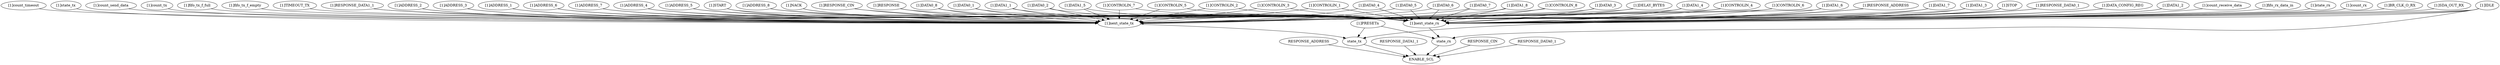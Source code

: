 strict digraph "" {
	RESPONSE_ADDRESS	 [complexity=17,
		importance=0.0167772271904,
		rank=0.000986895717085];
	ENABLE_SCL	 [complexity=0,
		importance=0.00953565114117,
		rank=0.0];
	RESPONSE_ADDRESS -> ENABLE_SCL;
	"[1]RESPONSE"	 [complexity=27,
		importance=1.931381988,
		rank=0.0715326662221];
	"[1]next_state_rx"	 [complexity=19,
		importance=0.199798928923,
		rank=0.0105157331012];
	"[1]RESPONSE" -> "[1]next_state_rx";
	"[1]next_state_tx"	 [complexity=19,
		importance=0.160059175228,
		rank=0.00842416711727];
	"[1]RESPONSE" -> "[1]next_state_tx";
	"[1]DATA0_8"	 [complexity=23,
		importance=0.327359926506,
		rank=0.0142330402829];
	"[1]DATA0_8" -> "[1]next_state_rx";
	"[1]DATA0_8" -> "[1]next_state_tx";
	state_rx	 [complexity=17,
		importance=0.0782826253726,
		rank=0.00460486031603];
	"[1]next_state_rx" -> state_rx;
	"[1]DATA0_1"	 [complexity=25,
		importance=0.487419101734,
		rank=0.0194967640694];
	"[1]DATA0_1" -> "[1]next_state_rx";
	"[1]DATA0_1" -> "[1]next_state_tx";
	"[1]DATA1_1"	 [complexity=25,
		importance=0.487419101734,
		rank=0.0194967640694];
	"[1]DATA1_1" -> "[1]next_state_rx";
	"[1]DATA1_1" -> "[1]next_state_tx";
	"[1]DATA0_2"	 [complexity=23,
		importance=0.327359926506,
		rank=0.0142330402829];
	"[1]DATA0_2" -> "[1]next_state_rx";
	"[1]DATA0_2" -> "[1]next_state_tx";
	"[1]count_timeout"	 [complexity=26,
		importance=0.177440301427,
		rank=0.00682462697795];
	"[1]count_timeout" -> "[1]next_state_tx";
	"[1]DATA1_5"	 [complexity=23,
		importance=0.327359926506,
		rank=0.0142330402829];
	"[1]DATA1_5" -> "[1]next_state_rx";
	"[1]DATA1_5" -> "[1]next_state_tx";
	RESPONSE_DATA1_1	 [complexity=17,
		importance=0.0167772271904,
		rank=0.000986895717085];
	RESPONSE_DATA1_1 -> ENABLE_SCL;
	"[1]IDLE"	 [complexity=27,
		importance=0.647478276962,
		rank=0.0239806769245];
	"[1]IDLE" -> "[1]next_state_rx";
	"[1]IDLE" -> state_rx;
	"[1]IDLE" -> "[1]next_state_tx";
	state_tx	 [complexity=17,
		importance=0.0651783136587,
		rank=0.00383401845051];
	"[1]IDLE" -> state_tx;
	"[1]CONTROLIN_7"	 [complexity=23,
		importance=0.327359926506,
		rank=0.0142330402829];
	"[1]CONTROLIN_7" -> "[1]next_state_rx";
	"[1]CONTROLIN_7" -> "[1]next_state_tx";
	RESPONSE_CIN	 [complexity=17,
		importance=0.0167772271904,
		rank=0.000986895717085];
	RESPONSE_CIN -> ENABLE_SCL;
	"[1]CONTROLIN_5"	 [complexity=23,
		importance=0.327359926506,
		rank=0.0142330402829];
	"[1]CONTROLIN_5" -> "[1]next_state_rx";
	"[1]CONTROLIN_5" -> "[1]next_state_tx";
	"[1]CONTROLIN_2"	 [complexity=23,
		importance=0.327359926506,
		rank=0.0142330402829];
	"[1]CONTROLIN_2" -> "[1]next_state_rx";
	"[1]CONTROLIN_2" -> "[1]next_state_tx";
	"[1]CONTROLIN_3"	 [complexity=23,
		importance=0.327359926506,
		rank=0.0142330402829];
	"[1]CONTROLIN_3" -> "[1]next_state_rx";
	"[1]CONTROLIN_3" -> "[1]next_state_tx";
	"[1]state_rx"	 [complexity=22,
		importance=18.2504495062,
		rank=0.829565886646];
	"[1]state_rx" -> "[1]next_state_rx";
	"[1]CONTROLIN_1"	 [complexity=25,
		importance=0.487419101734,
		rank=0.0194967640694];
	"[1]CONTROLIN_1" -> "[1]next_state_rx";
	"[1]CONTROLIN_1" -> "[1]next_state_tx";
	"[1]DATA0_4"	 [complexity=23,
		importance=0.327359926506,
		rank=0.0142330402829];
	"[1]DATA0_4" -> "[1]next_state_rx";
	"[1]DATA0_4" -> "[1]next_state_tx";
	"[1]DATA0_5"	 [complexity=23,
		importance=0.327359926506,
		rank=0.0142330402829];
	"[1]DATA0_5" -> "[1]next_state_rx";
	"[1]DATA0_5" -> "[1]next_state_tx";
	"[1]DATA0_6"	 [complexity=23,
		importance=0.327359926506,
		rank=0.0142330402829];
	"[1]DATA0_6" -> "[1]next_state_rx";
	"[1]DATA0_6" -> "[1]next_state_tx";
	"[1]DATA0_7"	 [complexity=23,
		importance=0.327359926506,
		rank=0.0142330402829];
	"[1]DATA0_7" -> "[1]next_state_rx";
	"[1]DATA0_7" -> "[1]next_state_tx";
	"[1]DATA1_8"	 [complexity=23,
		importance=0.327359926506,
		rank=0.0142330402829];
	"[1]DATA1_8" -> "[1]next_state_rx";
	"[1]DATA1_8" -> "[1]next_state_tx";
	"[1]CONTROLIN_8"	 [complexity=23,
		importance=0.327359926506,
		rank=0.0142330402829];
	"[1]CONTROLIN_8" -> "[1]next_state_rx";
	"[1]CONTROLIN_8" -> "[1]next_state_tx";
	"[1]DATA0_3"	 [complexity=23,
		importance=0.327359926506,
		rank=0.0142330402829];
	"[1]DATA0_3" -> "[1]next_state_rx";
	"[1]DATA0_3" -> "[1]next_state_tx";
	"[1]state_tx"	 [complexity=22,
		importance=15.2612643092,
		rank=0.693693832236];
	"[1]state_tx" -> "[1]next_state_tx";
	"[1]count_send_data"	 [complexity=99,
		importance=14.4272862125,
		rank=0.145730163762];
	"[1]count_send_data" -> "[1]next_state_tx";
	"[1]PRESETn"	 [complexity=18,
		importance=11.087554898,
		rank=0.615975272113];
	"[1]PRESETn" -> state_rx;
	"[1]PRESETn" -> state_tx;
	"[1]count_tx"	 [complexity=27,
		importance=3.21089994715,
		rank=0.118922220265];
	"[1]count_tx" -> "[1]next_state_tx";
	"[1]count_rx"	 [complexity=23,
		importance=2.00923976023,
		rank=0.0873582504446];
	"[1]count_rx" -> "[1]next_state_rx";
	"[1]BR_CLK_O_RX"	 [complexity=23,
		importance=0.212002576696,
		rank=0.00921750333459];
	"[1]BR_CLK_O_RX" -> "[1]next_state_rx";
	"[1]DELAY_BYTES"	 [complexity=29,
		importance=0.80753745219,
		rank=0.027846119041];
	"[1]DELAY_BYTES" -> "[1]next_state_rx";
	"[1]DELAY_BYTES" -> "[1]next_state_tx";
	"[1]DATA1_4"	 [complexity=23,
		importance=0.327359926506,
		rank=0.0142330402829];
	"[1]DATA1_4" -> "[1]next_state_rx";
	"[1]DATA1_4" -> "[1]next_state_tx";
	"[1]SDA_OUT_RX"	 [complexity=23,
		importance=0.211981056589,
		rank=0.00921656767779];
	"[1]SDA_OUT_RX" -> "[1]next_state_rx";
	"[1]CONTROLIN_4"	 [complexity=23,
		importance=0.327359926506,
		rank=0.0142330402829];
	"[1]CONTROLIN_4" -> "[1]next_state_rx";
	"[1]CONTROLIN_4" -> "[1]next_state_tx";
	"[1]fifo_tx_f_full"	 [complexity=34,
		importance=1.12765580265,
		rank=0.0331663471367];
	"[1]fifo_tx_f_full" -> "[1]next_state_tx";
	"[1]CONTROLIN_6"	 [complexity=23,
		importance=0.327359926506,
		rank=0.0142330402829];
	"[1]CONTROLIN_6" -> "[1]next_state_rx";
	"[1]CONTROLIN_6" -> "[1]next_state_tx";
	"[1]DATA1_6"	 [complexity=23,
		importance=0.327359926506,
		rank=0.0142330402829];
	"[1]DATA1_6" -> "[1]next_state_rx";
	"[1]DATA1_6" -> "[1]next_state_tx";
	"[1]RESPONSE_ADDRESS"	 [complexity=23,
		importance=0.327359926506,
		rank=0.0142330402829];
	"[1]RESPONSE_ADDRESS" -> "[1]next_state_rx";
	"[1]RESPONSE_ADDRESS" -> "[1]next_state_tx";
	"[1]DATA1_7"	 [complexity=23,
		importance=0.327359926506,
		rank=0.0142330402829];
	"[1]DATA1_7" -> "[1]next_state_rx";
	"[1]DATA1_7" -> "[1]next_state_tx";
	state_rx -> ENABLE_SCL;
	"[1]next_state_tx" -> state_tx;
	"[1]count_receive_data"	 [complexity=97,
		importance=17.2122267451,
		rank=0.177445636547];
	"[1]count_receive_data" -> "[1]next_state_rx";
	"[1]DATA1_3"	 [complexity=23,
		importance=0.327359926506,
		rank=0.0142330402829];
	"[1]DATA1_3" -> "[1]next_state_rx";
	"[1]DATA1_3" -> "[1]next_state_tx";
	"[1]fifo_tx_f_empty"	 [complexity=34,
		importance=0.967596627419,
		rank=0.0284587243358];
	"[1]fifo_tx_f_empty" -> "[1]next_state_tx";
	"[1]TIMEOUT_TX"	 [complexity=26,
		importance=0.167300751277,
		rank=0.0064346442799];
	"[1]TIMEOUT_TX" -> "[1]next_state_tx";
	"[1]STOP"	 [complexity=23,
		importance=0.327359926506,
		rank=0.0142330402829];
	"[1]STOP" -> "[1]next_state_rx";
	"[1]STOP" -> "[1]next_state_tx";
	RESPONSE_DATA0_1	 [complexity=17,
		importance=0.0167772271904,
		rank=0.000986895717085];
	RESPONSE_DATA0_1 -> ENABLE_SCL;
	"[1]fifo_rx_data_in"	 [complexity=21,
		importance=0.833538085485,
		rank=0.039692289785];
	"[1]fifo_rx_data_in" -> "[1]next_state_rx";
	"[1]RESPONSE_DATA0_1"	 [complexity=23,
		importance=0.327359926506,
		rank=0.0142330402829];
	"[1]RESPONSE_DATA0_1" -> "[1]next_state_rx";
	"[1]RESPONSE_DATA0_1" -> "[1]next_state_tx";
	"[1]DATA_CONFIG_REG"	 [complexity=114,
		importance=16.3332774493,
		rank=0.143274363591];
	"[1]DATA_CONFIG_REG" -> "[1]next_state_rx";
	"[1]DATA_CONFIG_REG" -> "[1]next_state_tx";
	"[1]DATA1_2"	 [complexity=23,
		importance=0.327359926506,
		rank=0.0142330402829];
	"[1]DATA1_2" -> "[1]next_state_rx";
	"[1]DATA1_2" -> "[1]next_state_tx";
	"[1]RESPONSE_DATA1_1"	 [complexity=23,
		importance=0.327359926506,
		rank=0.0142330402829];
	"[1]RESPONSE_DATA1_1" -> "[1]next_state_rx";
	"[1]RESPONSE_DATA1_1" -> "[1]next_state_tx";
	"[1]ADDRESS_2"	 [complexity=23,
		importance=0.327359926506,
		rank=0.0142330402829];
	"[1]ADDRESS_2" -> "[1]next_state_rx";
	"[1]ADDRESS_2" -> "[1]next_state_tx";
	"[1]ADDRESS_3"	 [complexity=23,
		importance=0.327359926506,
		rank=0.0142330402829];
	"[1]ADDRESS_3" -> "[1]next_state_rx";
	"[1]ADDRESS_3" -> "[1]next_state_tx";
	"[1]ADDRESS_1"	 [complexity=25,
		importance=0.487419101734,
		rank=0.0194967640694];
	"[1]ADDRESS_1" -> "[1]next_state_rx";
	"[1]ADDRESS_1" -> "[1]next_state_tx";
	"[1]ADDRESS_6"	 [complexity=23,
		importance=0.327359926506,
		rank=0.0142330402829];
	"[1]ADDRESS_6" -> "[1]next_state_rx";
	"[1]ADDRESS_6" -> "[1]next_state_tx";
	"[1]ADDRESS_7"	 [complexity=23,
		importance=0.327359926506,
		rank=0.0142330402829];
	"[1]ADDRESS_7" -> "[1]next_state_rx";
	"[1]ADDRESS_7" -> "[1]next_state_tx";
	"[1]ADDRESS_4"	 [complexity=23,
		importance=0.327359926506,
		rank=0.0142330402829];
	"[1]ADDRESS_4" -> "[1]next_state_rx";
	"[1]ADDRESS_4" -> "[1]next_state_tx";
	"[1]ADDRESS_5"	 [complexity=23,
		importance=0.327359926506,
		rank=0.0142330402829];
	"[1]ADDRESS_5" -> "[1]next_state_rx";
	"[1]ADDRESS_5" -> "[1]next_state_tx";
	"[1]START"	 [complexity=23,
		importance=0.327359926506,
		rank=0.0142330402829];
	"[1]START" -> "[1]next_state_rx";
	"[1]START" -> "[1]next_state_tx";
	"[1]ADDRESS_8"	 [complexity=23,
		importance=0.327359926506,
		rank=0.0142330402829];
	"[1]ADDRESS_8" -> "[1]next_state_rx";
	"[1]ADDRESS_8" -> "[1]next_state_tx";
	"[1]NACK"	 [complexity=29,
		importance=0.80753745219,
		rank=0.027846119041];
	"[1]NACK" -> "[1]next_state_rx";
	"[1]NACK" -> "[1]next_state_tx";
	"[1]RESPONSE_CIN"	 [complexity=23,
		importance=0.327359926506,
		rank=0.0142330402829];
	"[1]RESPONSE_CIN" -> "[1]next_state_rx";
	"[1]RESPONSE_CIN" -> "[1]next_state_tx";
	state_tx -> ENABLE_SCL;
}
